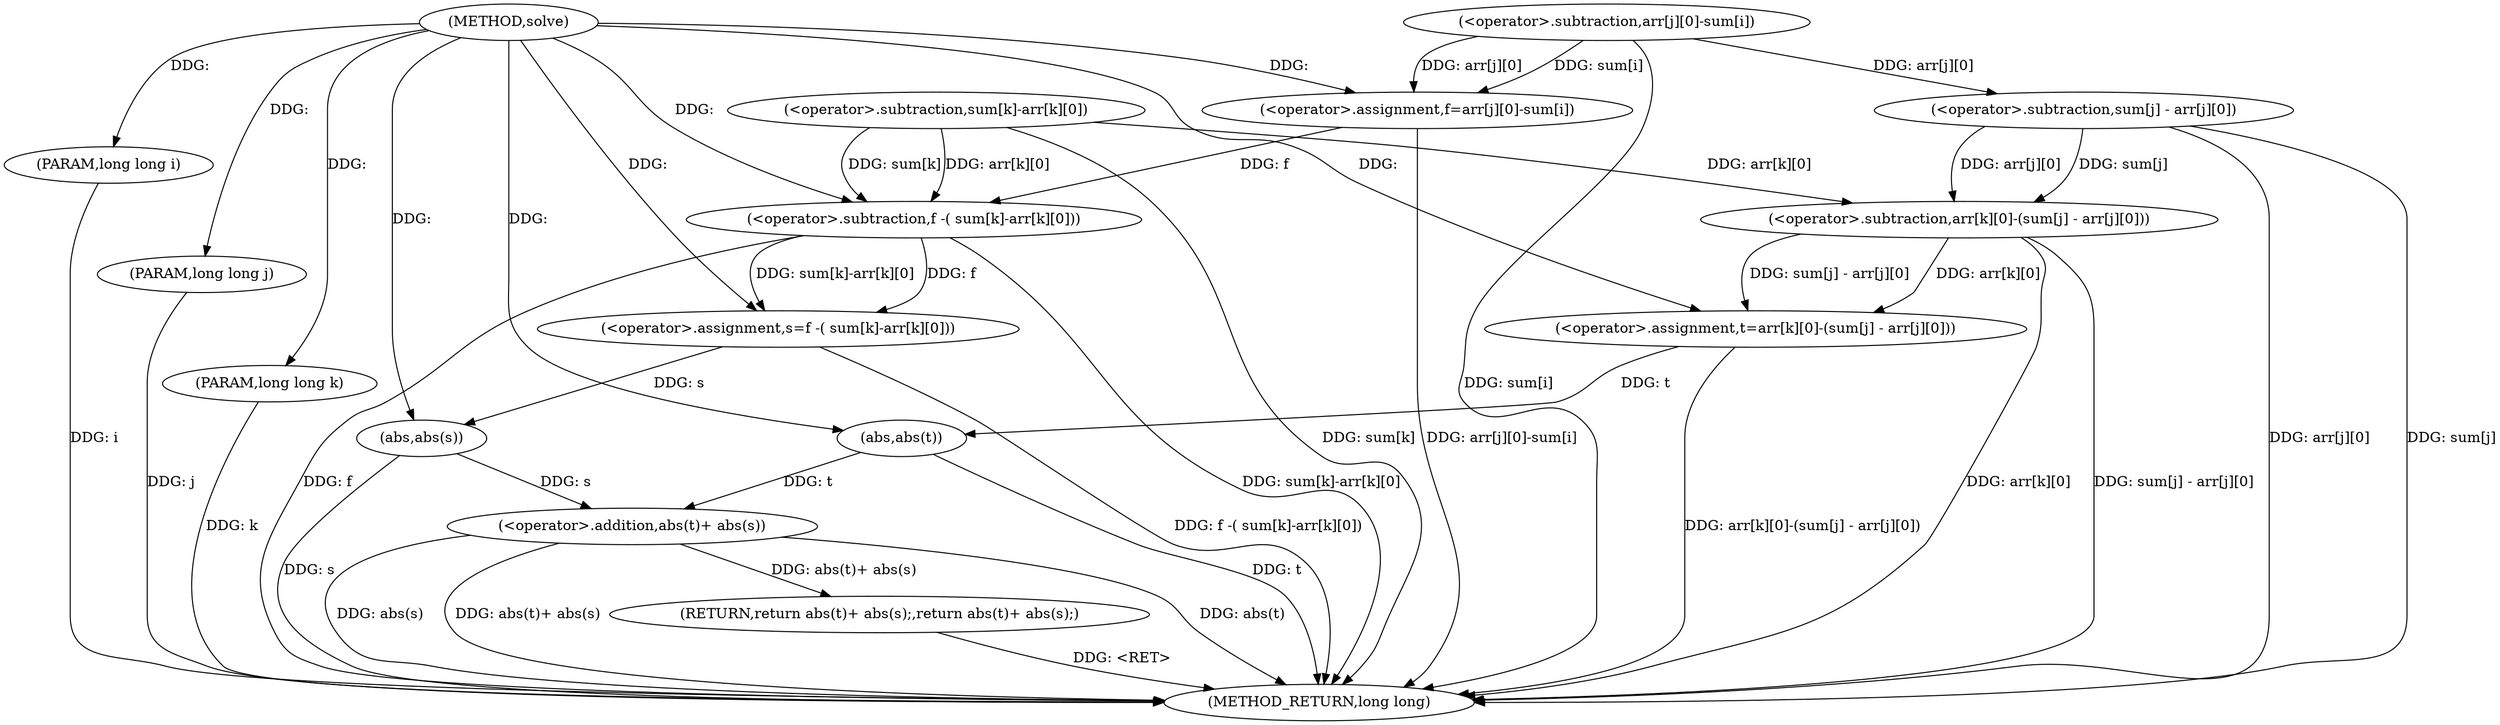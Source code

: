 digraph "solve" {  
"1000109" [label = "(METHOD,solve)" ]
"1000164" [label = "(METHOD_RETURN,long long)" ]
"1000110" [label = "(PARAM,long long i)" ]
"1000111" [label = "(PARAM,long long j)" ]
"1000112" [label = "(PARAM,long long k)" ]
"1000115" [label = "(<operator>.assignment,f=arr[j][0]-sum[i])" ]
"1000127" [label = "(<operator>.assignment,s=f -( sum[k]-arr[k][0]))" ]
"1000141" [label = "(<operator>.assignment,t=arr[k][0]-(sum[j] - arr[j][0]))" ]
"1000158" [label = "(RETURN,return abs(t)+ abs(s);,return abs(t)+ abs(s);)" ]
"1000159" [label = "(<operator>.addition,abs(t)+ abs(s))" ]
"1000117" [label = "(<operator>.subtraction,arr[j][0]-sum[i])" ]
"1000129" [label = "(<operator>.subtraction,f -( sum[k]-arr[k][0]))" ]
"1000143" [label = "(<operator>.subtraction,arr[k][0]-(sum[j] - arr[j][0]))" ]
"1000131" [label = "(<operator>.subtraction,sum[k]-arr[k][0])" ]
"1000149" [label = "(<operator>.subtraction,sum[j] - arr[j][0])" ]
"1000160" [label = "(abs,abs(t))" ]
"1000162" [label = "(abs,abs(s))" ]
  "1000158" -> "1000164"  [ label = "DDG: <RET>"] 
  "1000110" -> "1000164"  [ label = "DDG: i"] 
  "1000111" -> "1000164"  [ label = "DDG: j"] 
  "1000112" -> "1000164"  [ label = "DDG: k"] 
  "1000117" -> "1000164"  [ label = "DDG: sum[i]"] 
  "1000115" -> "1000164"  [ label = "DDG: arr[j][0]-sum[i]"] 
  "1000129" -> "1000164"  [ label = "DDG: f"] 
  "1000131" -> "1000164"  [ label = "DDG: sum[k]"] 
  "1000129" -> "1000164"  [ label = "DDG: sum[k]-arr[k][0]"] 
  "1000127" -> "1000164"  [ label = "DDG: f -( sum[k]-arr[k][0])"] 
  "1000143" -> "1000164"  [ label = "DDG: arr[k][0]"] 
  "1000149" -> "1000164"  [ label = "DDG: sum[j]"] 
  "1000149" -> "1000164"  [ label = "DDG: arr[j][0]"] 
  "1000143" -> "1000164"  [ label = "DDG: sum[j] - arr[j][0]"] 
  "1000141" -> "1000164"  [ label = "DDG: arr[k][0]-(sum[j] - arr[j][0])"] 
  "1000160" -> "1000164"  [ label = "DDG: t"] 
  "1000159" -> "1000164"  [ label = "DDG: abs(t)"] 
  "1000162" -> "1000164"  [ label = "DDG: s"] 
  "1000159" -> "1000164"  [ label = "DDG: abs(s)"] 
  "1000159" -> "1000164"  [ label = "DDG: abs(t)+ abs(s)"] 
  "1000109" -> "1000110"  [ label = "DDG: "] 
  "1000109" -> "1000111"  [ label = "DDG: "] 
  "1000109" -> "1000112"  [ label = "DDG: "] 
  "1000117" -> "1000115"  [ label = "DDG: sum[i]"] 
  "1000117" -> "1000115"  [ label = "DDG: arr[j][0]"] 
  "1000129" -> "1000127"  [ label = "DDG: f"] 
  "1000129" -> "1000127"  [ label = "DDG: sum[k]-arr[k][0]"] 
  "1000143" -> "1000141"  [ label = "DDG: arr[k][0]"] 
  "1000143" -> "1000141"  [ label = "DDG: sum[j] - arr[j][0]"] 
  "1000159" -> "1000158"  [ label = "DDG: abs(t)+ abs(s)"] 
  "1000109" -> "1000115"  [ label = "DDG: "] 
  "1000109" -> "1000127"  [ label = "DDG: "] 
  "1000109" -> "1000141"  [ label = "DDG: "] 
  "1000162" -> "1000159"  [ label = "DDG: s"] 
  "1000160" -> "1000159"  [ label = "DDG: t"] 
  "1000115" -> "1000129"  [ label = "DDG: f"] 
  "1000109" -> "1000129"  [ label = "DDG: "] 
  "1000131" -> "1000129"  [ label = "DDG: sum[k]"] 
  "1000131" -> "1000129"  [ label = "DDG: arr[k][0]"] 
  "1000131" -> "1000143"  [ label = "DDG: arr[k][0]"] 
  "1000149" -> "1000143"  [ label = "DDG: arr[j][0]"] 
  "1000149" -> "1000143"  [ label = "DDG: sum[j]"] 
  "1000117" -> "1000149"  [ label = "DDG: arr[j][0]"] 
  "1000141" -> "1000160"  [ label = "DDG: t"] 
  "1000109" -> "1000160"  [ label = "DDG: "] 
  "1000127" -> "1000162"  [ label = "DDG: s"] 
  "1000109" -> "1000162"  [ label = "DDG: "] 
}
